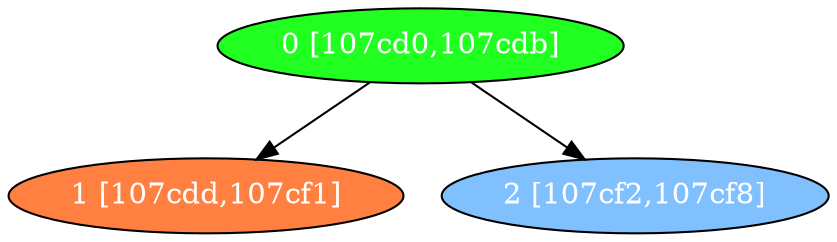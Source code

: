 diGraph libnss3{
	libnss3_0  [style=filled fillcolor="#20FF20" fontcolor="#ffffff" shape=oval label="0 [107cd0,107cdb]"]
	libnss3_1  [style=filled fillcolor="#FF8040" fontcolor="#ffffff" shape=oval label="1 [107cdd,107cf1]"]
	libnss3_2  [style=filled fillcolor="#80C0FF" fontcolor="#ffffff" shape=oval label="2 [107cf2,107cf8]"]

	libnss3_0 -> libnss3_1
	libnss3_0 -> libnss3_2
}